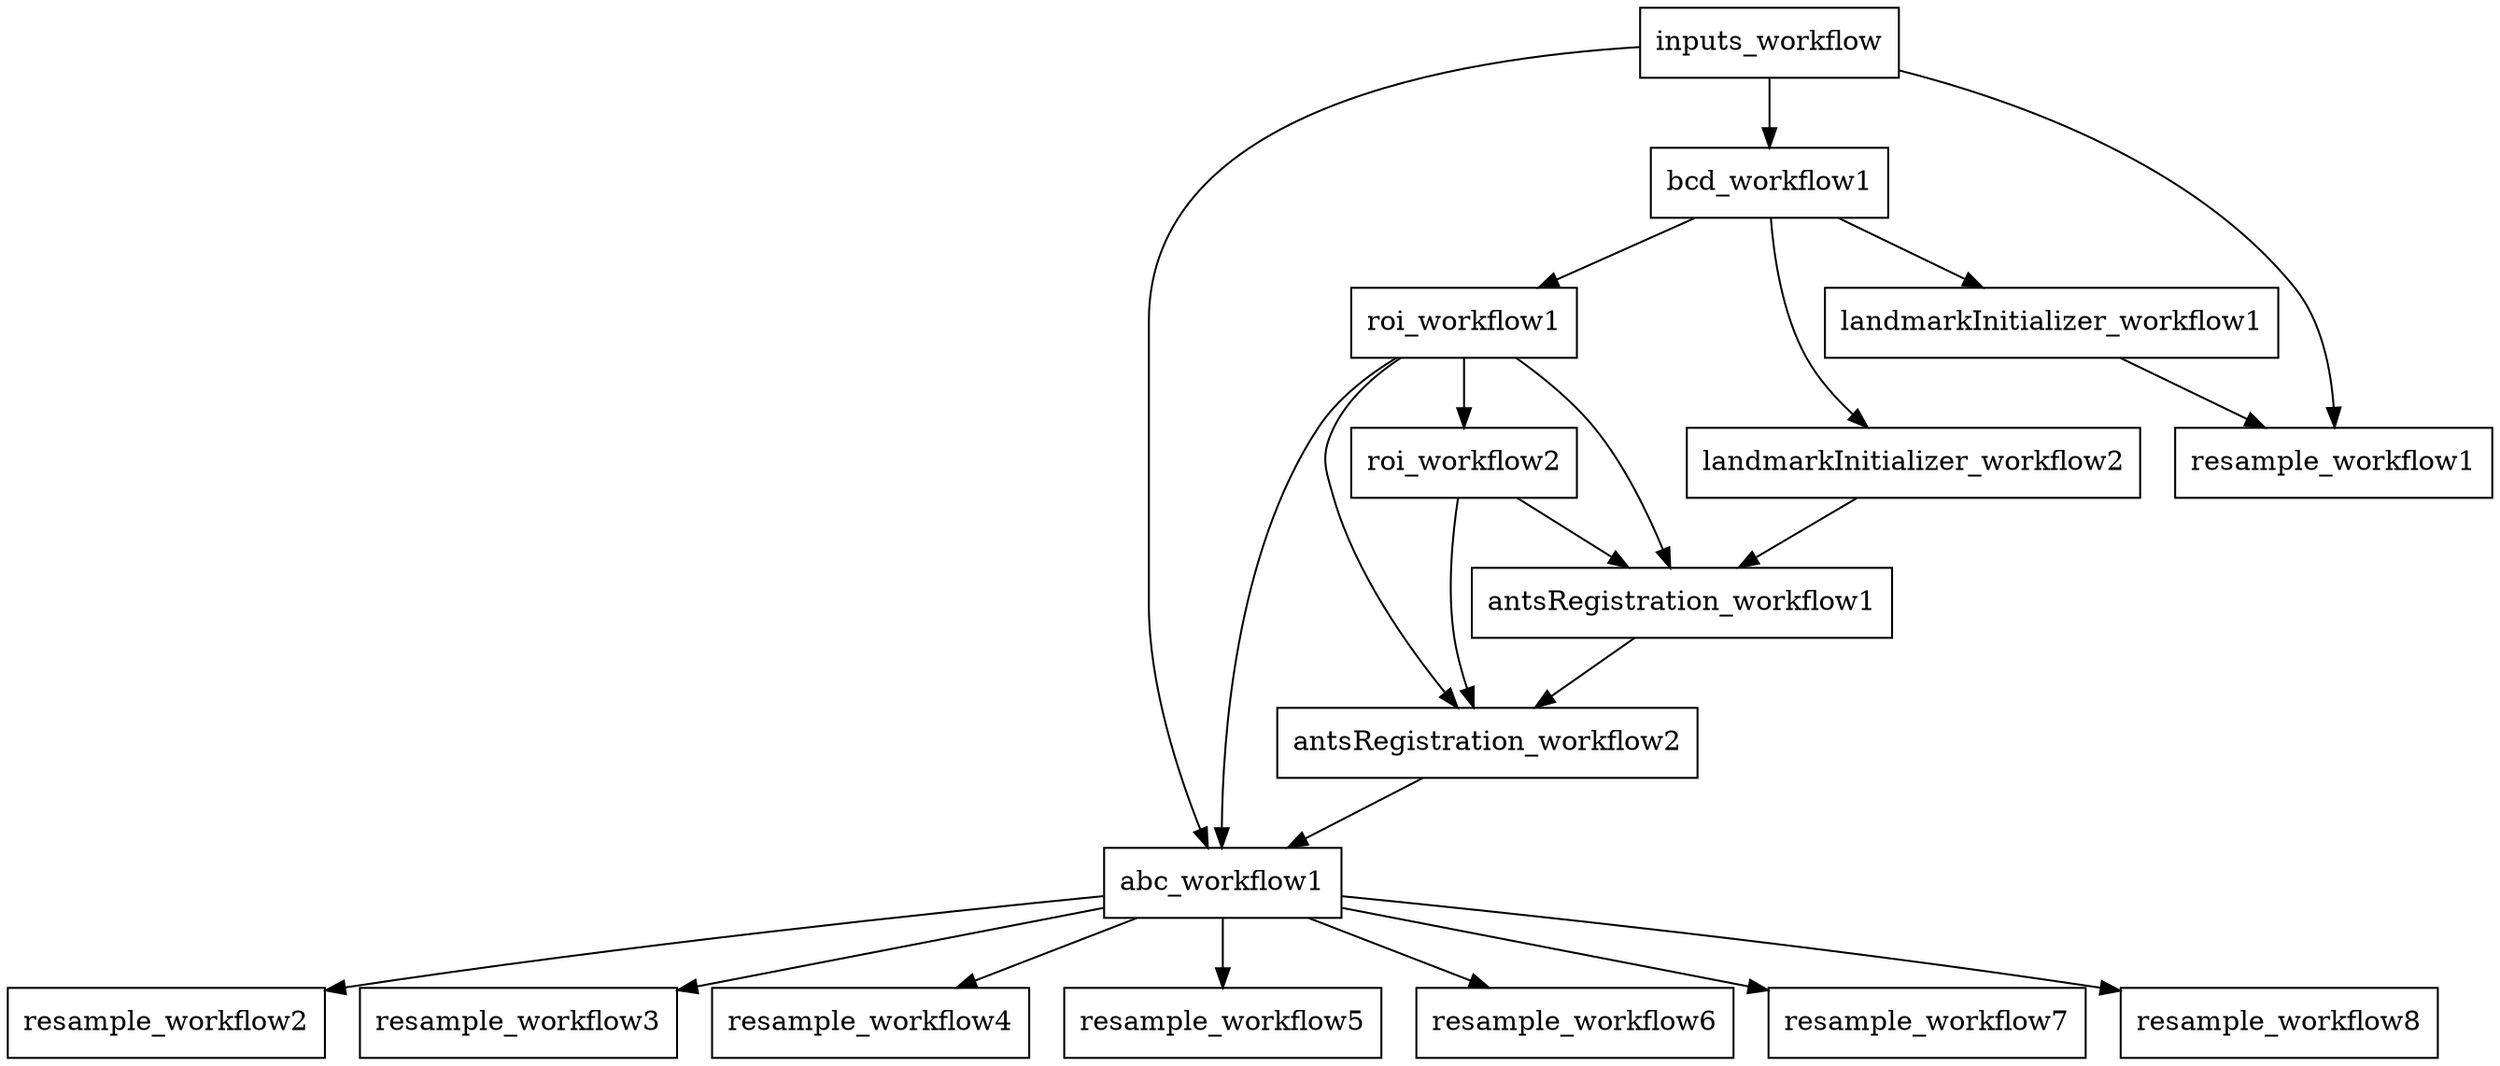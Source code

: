 digraph G {
inputs_workflow [shape=box]
bcd_workflow1 [shape=box]
roi_workflow1 [shape=box]
landmarkInitializer_workflow1 [shape=box]
landmarkInitializer_workflow2 [shape=box]
resample_workflow1 [shape=box]
roi_workflow2 [shape=box]
antsRegistration_workflow1 [shape=box]
antsRegistration_workflow2 [shape=box]
abc_workflow1 [shape=box]
resample_workflow2 [shape=box]
resample_workflow3 [shape=box]
resample_workflow4 [shape=box]
resample_workflow5 [shape=box]
resample_workflow6 [shape=box]
resample_workflow7 [shape=box]
resample_workflow8 [shape=box]
inputs_workflow -> bcd_workflow1
bcd_workflow1 -> roi_workflow1
bcd_workflow1 -> landmarkInitializer_workflow1
bcd_workflow1 -> landmarkInitializer_workflow2
inputs_workflow -> resample_workflow1
landmarkInitializer_workflow1 -> resample_workflow1
roi_workflow1 -> roi_workflow2
roi_workflow1 -> antsRegistration_workflow1
roi_workflow2 -> antsRegistration_workflow1
landmarkInitializer_workflow2 -> antsRegistration_workflow1
roi_workflow1 -> antsRegistration_workflow2
roi_workflow2 -> antsRegistration_workflow2
antsRegistration_workflow1 -> antsRegistration_workflow2
roi_workflow1 -> abc_workflow1
inputs_workflow -> abc_workflow1
antsRegistration_workflow2 -> abc_workflow1
abc_workflow1 -> resample_workflow2
abc_workflow1 -> resample_workflow3
abc_workflow1 -> resample_workflow4
abc_workflow1 -> resample_workflow5
abc_workflow1 -> resample_workflow6
abc_workflow1 -> resample_workflow7
abc_workflow1 -> resample_workflow8
}